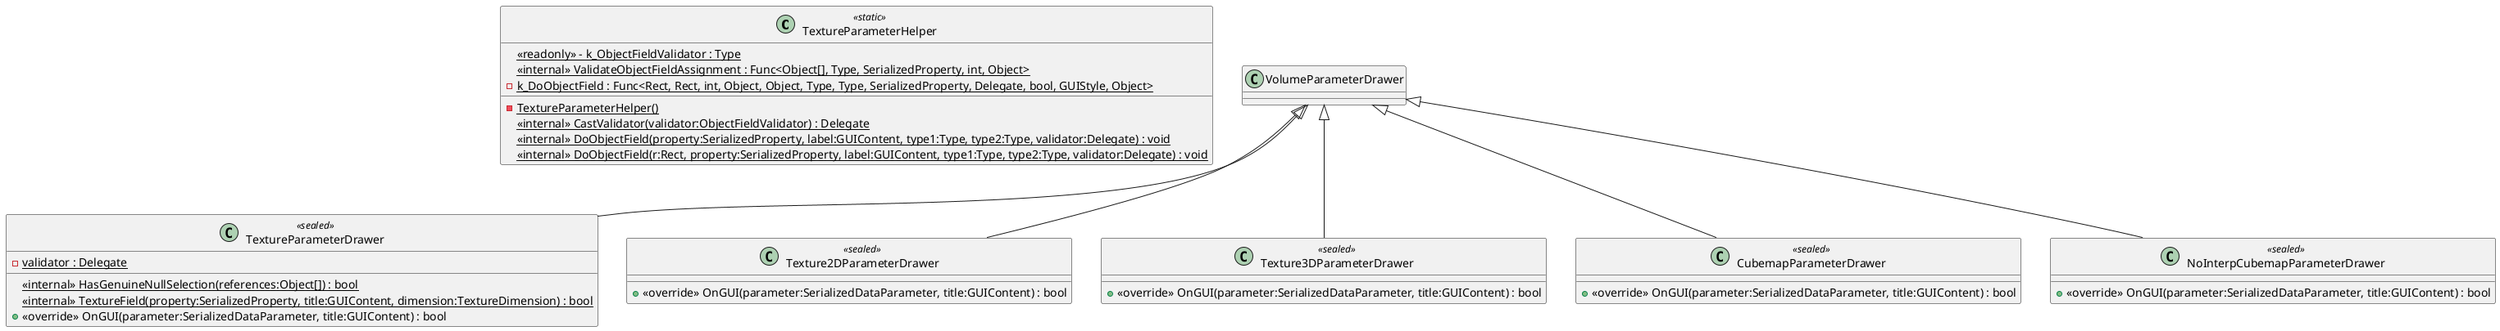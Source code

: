 @startuml
class TextureParameterHelper <<static>> {
    {static} <<readonly>> - k_ObjectFieldValidator : Type
    <<internal>> {static} ValidateObjectFieldAssignment : Func<Object[], Type, SerializedProperty, int, Object>
    {static} - k_DoObjectField : Func<Rect, Rect, int, Object, Object, Type, Type, SerializedProperty, Delegate, bool, GUIStyle, Object>
    {static} - TextureParameterHelper()
    <<internal>> {static} CastValidator(validator:ObjectFieldValidator) : Delegate
    <<internal>> {static} DoObjectField(property:SerializedProperty, label:GUIContent, type1:Type, type2:Type, validator:Delegate) : void
    <<internal>> {static} DoObjectField(r:Rect, property:SerializedProperty, label:GUIContent, type1:Type, type2:Type, validator:Delegate) : void
}
class TextureParameterDrawer <<sealed>> {
    <<internal>> {static} HasGenuineNullSelection(references:Object[]) : bool
    {static} - validator : Delegate
    <<internal>> {static} TextureField(property:SerializedProperty, title:GUIContent, dimension:TextureDimension) : bool
    + <<override>> OnGUI(parameter:SerializedDataParameter, title:GUIContent) : bool
}
class Texture2DParameterDrawer <<sealed>> {
    + <<override>> OnGUI(parameter:SerializedDataParameter, title:GUIContent) : bool
}
class Texture3DParameterDrawer <<sealed>> {
    + <<override>> OnGUI(parameter:SerializedDataParameter, title:GUIContent) : bool
}
class CubemapParameterDrawer <<sealed>> {
    + <<override>> OnGUI(parameter:SerializedDataParameter, title:GUIContent) : bool
}
class NoInterpCubemapParameterDrawer <<sealed>> {
    + <<override>> OnGUI(parameter:SerializedDataParameter, title:GUIContent) : bool
}
VolumeParameterDrawer <|-- TextureParameterDrawer
VolumeParameterDrawer <|-- Texture2DParameterDrawer
VolumeParameterDrawer <|-- Texture3DParameterDrawer
VolumeParameterDrawer <|-- CubemapParameterDrawer
VolumeParameterDrawer <|-- NoInterpCubemapParameterDrawer
@enduml
